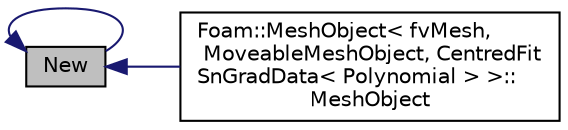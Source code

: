 digraph "New"
{
  bgcolor="transparent";
  edge [fontname="Helvetica",fontsize="10",labelfontname="Helvetica",labelfontsize="10"];
  node [fontname="Helvetica",fontsize="10",shape=record];
  rankdir="LR";
  Node5 [label="New",height=0.2,width=0.4,color="black", fillcolor="grey75", style="filled", fontcolor="black"];
  Node5 -> Node6 [dir="back",color="midnightblue",fontsize="10",style="solid",fontname="Helvetica"];
  Node6 [label="Foam::MeshObject\< fvMesh,\l MoveableMeshObject, CentredFit\lSnGradData\< Polynomial \> \>::\lMeshObject",height=0.2,width=0.4,color="black",URL="$a28289.html#a12e3f929a6dbb6cc42a316937c105d25"];
  Node5 -> Node5 [dir="back",color="midnightblue",fontsize="10",style="solid",fontname="Helvetica"];
}
